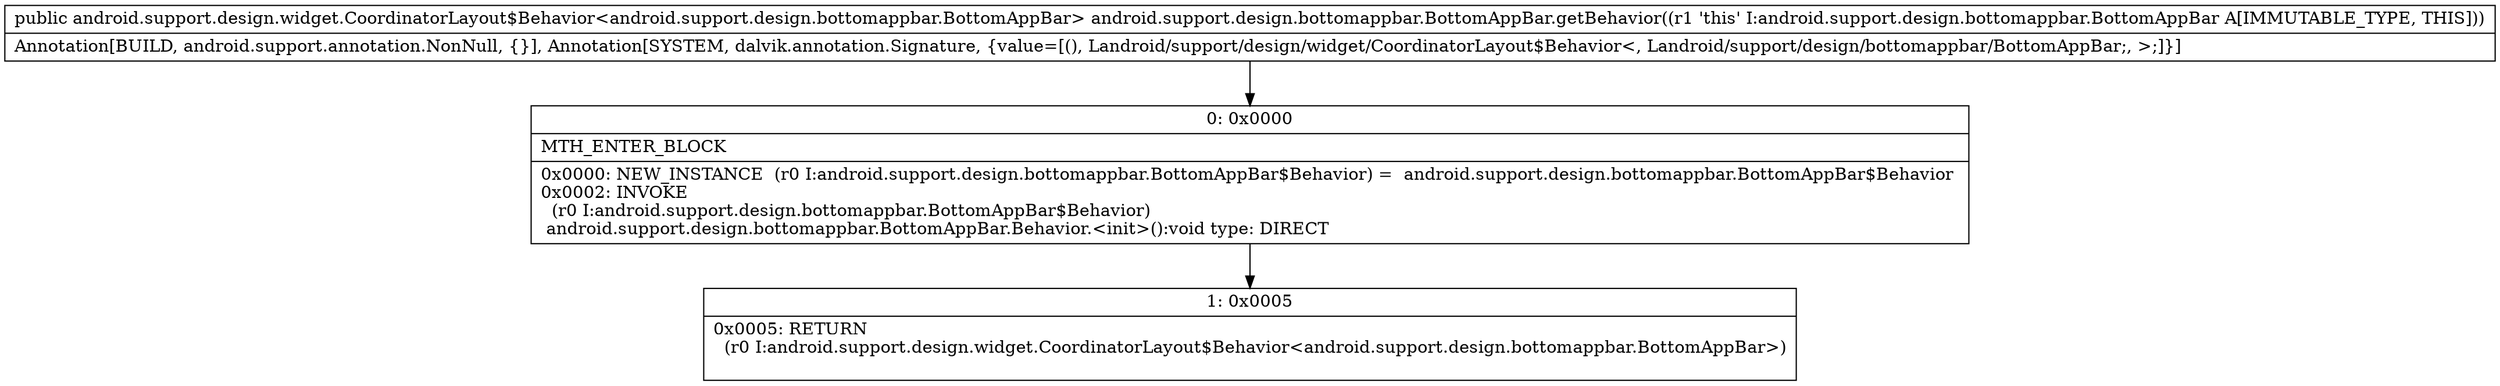 digraph "CFG forandroid.support.design.bottomappbar.BottomAppBar.getBehavior()Landroid\/support\/design\/widget\/CoordinatorLayout$Behavior;" {
Node_0 [shape=record,label="{0\:\ 0x0000|MTH_ENTER_BLOCK\l|0x0000: NEW_INSTANCE  (r0 I:android.support.design.bottomappbar.BottomAppBar$Behavior) =  android.support.design.bottomappbar.BottomAppBar$Behavior \l0x0002: INVOKE  \l  (r0 I:android.support.design.bottomappbar.BottomAppBar$Behavior)\l android.support.design.bottomappbar.BottomAppBar.Behavior.\<init\>():void type: DIRECT \l}"];
Node_1 [shape=record,label="{1\:\ 0x0005|0x0005: RETURN  \l  (r0 I:android.support.design.widget.CoordinatorLayout$Behavior\<android.support.design.bottomappbar.BottomAppBar\>)\l \l}"];
MethodNode[shape=record,label="{public android.support.design.widget.CoordinatorLayout$Behavior\<android.support.design.bottomappbar.BottomAppBar\> android.support.design.bottomappbar.BottomAppBar.getBehavior((r1 'this' I:android.support.design.bottomappbar.BottomAppBar A[IMMUTABLE_TYPE, THIS]))  | Annotation[BUILD, android.support.annotation.NonNull, \{\}], Annotation[SYSTEM, dalvik.annotation.Signature, \{value=[(), Landroid\/support\/design\/widget\/CoordinatorLayout$Behavior\<, Landroid\/support\/design\/bottomappbar\/BottomAppBar;, \>;]\}]\l}"];
MethodNode -> Node_0;
Node_0 -> Node_1;
}

